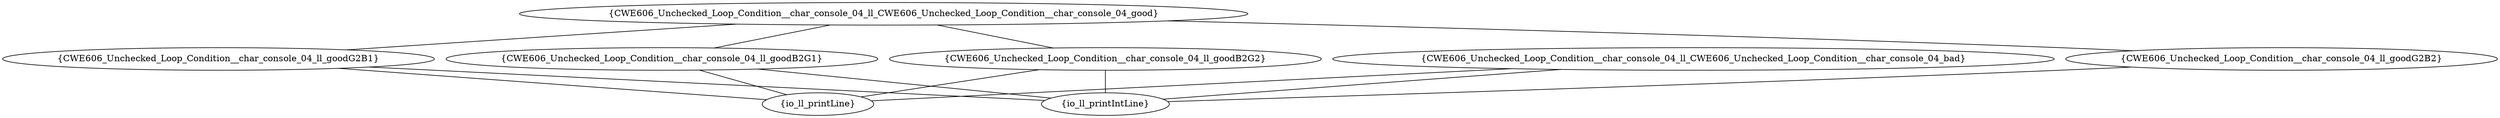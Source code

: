 graph "cg graph" {
CWE606_Unchecked_Loop_Condition__char_console_04_ll_goodG2B1 [label="{CWE606_Unchecked_Loop_Condition__char_console_04_ll_goodG2B1}"];
io_ll_printLine [label="{io_ll_printLine}"];
io_ll_printIntLine [label="{io_ll_printIntLine}"];
CWE606_Unchecked_Loop_Condition__char_console_04_ll_CWE606_Unchecked_Loop_Condition__char_console_04_good [label="{CWE606_Unchecked_Loop_Condition__char_console_04_ll_CWE606_Unchecked_Loop_Condition__char_console_04_good}"];
CWE606_Unchecked_Loop_Condition__char_console_04_ll_goodB2G1 [label="{CWE606_Unchecked_Loop_Condition__char_console_04_ll_goodB2G1}"];
CWE606_Unchecked_Loop_Condition__char_console_04_ll_goodB2G2 [label="{CWE606_Unchecked_Loop_Condition__char_console_04_ll_goodB2G2}"];
CWE606_Unchecked_Loop_Condition__char_console_04_ll_goodG2B2 [label="{CWE606_Unchecked_Loop_Condition__char_console_04_ll_goodG2B2}"];
CWE606_Unchecked_Loop_Condition__char_console_04_ll_CWE606_Unchecked_Loop_Condition__char_console_04_bad [label="{CWE606_Unchecked_Loop_Condition__char_console_04_ll_CWE606_Unchecked_Loop_Condition__char_console_04_bad}"];
CWE606_Unchecked_Loop_Condition__char_console_04_ll_goodG2B1 -- io_ll_printLine;
CWE606_Unchecked_Loop_Condition__char_console_04_ll_goodG2B1 -- io_ll_printIntLine;
CWE606_Unchecked_Loop_Condition__char_console_04_ll_CWE606_Unchecked_Loop_Condition__char_console_04_good -- CWE606_Unchecked_Loop_Condition__char_console_04_ll_goodB2G1;
CWE606_Unchecked_Loop_Condition__char_console_04_ll_CWE606_Unchecked_Loop_Condition__char_console_04_good -- CWE606_Unchecked_Loop_Condition__char_console_04_ll_goodB2G2;
CWE606_Unchecked_Loop_Condition__char_console_04_ll_CWE606_Unchecked_Loop_Condition__char_console_04_good -- CWE606_Unchecked_Loop_Condition__char_console_04_ll_goodG2B1;
CWE606_Unchecked_Loop_Condition__char_console_04_ll_CWE606_Unchecked_Loop_Condition__char_console_04_good -- CWE606_Unchecked_Loop_Condition__char_console_04_ll_goodG2B2;
CWE606_Unchecked_Loop_Condition__char_console_04_ll_goodB2G2 -- io_ll_printLine;
CWE606_Unchecked_Loop_Condition__char_console_04_ll_goodB2G2 -- io_ll_printIntLine;
CWE606_Unchecked_Loop_Condition__char_console_04_ll_goodB2G1 -- io_ll_printLine;
CWE606_Unchecked_Loop_Condition__char_console_04_ll_goodB2G1 -- io_ll_printIntLine;
CWE606_Unchecked_Loop_Condition__char_console_04_ll_CWE606_Unchecked_Loop_Condition__char_console_04_bad -- io_ll_printLine;
CWE606_Unchecked_Loop_Condition__char_console_04_ll_CWE606_Unchecked_Loop_Condition__char_console_04_bad -- io_ll_printIntLine;
CWE606_Unchecked_Loop_Condition__char_console_04_ll_goodG2B2 -- io_ll_printIntLine;
}
